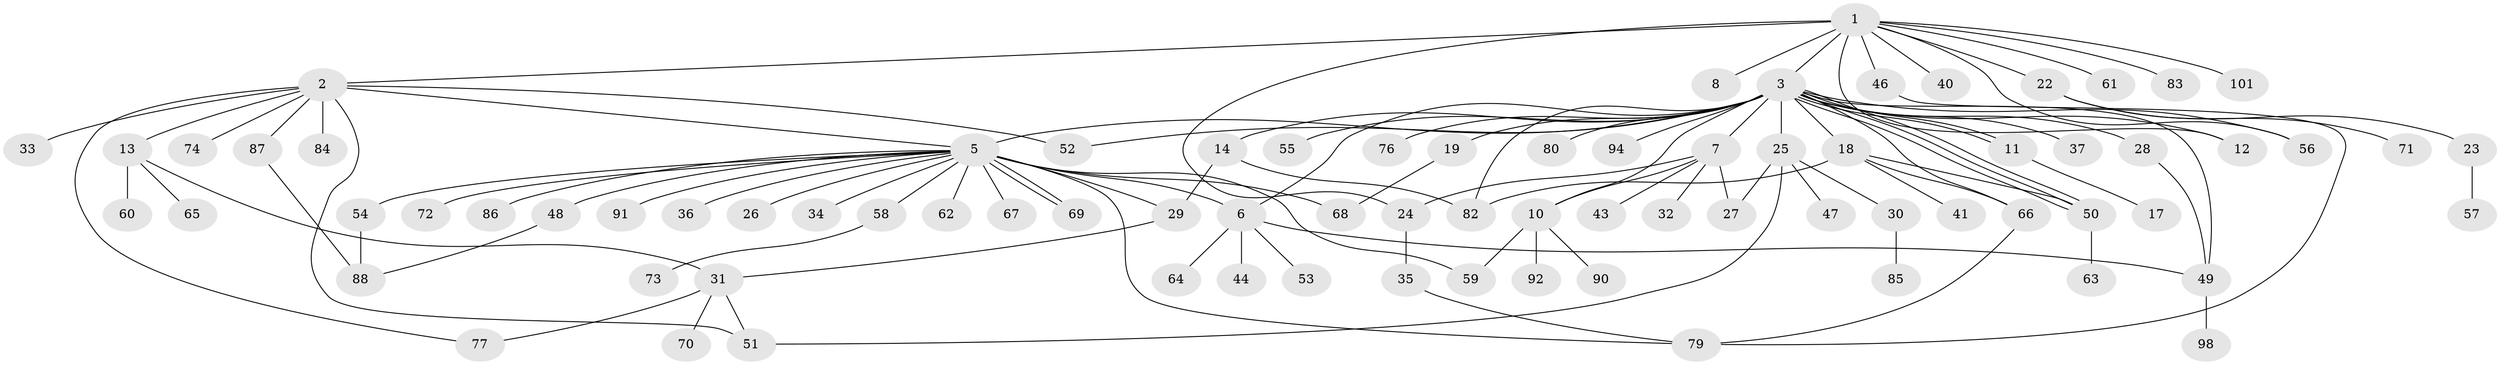 // Generated by graph-tools (version 1.1) at 2025/51/02/27/25 19:51:57]
// undirected, 81 vertices, 110 edges
graph export_dot {
graph [start="1"]
  node [color=gray90,style=filled];
  1 [super="+15"];
  2 [super="+4"];
  3 [super="+20"];
  5 [super="+16"];
  6 [super="+39"];
  7 [super="+9"];
  8;
  10 [super="+45"];
  11 [super="+42"];
  12;
  13 [super="+21"];
  14 [super="+100"];
  17;
  18 [super="+95"];
  19;
  22;
  23;
  24;
  25 [super="+81"];
  26;
  27;
  28 [super="+78"];
  29;
  30;
  31 [super="+38"];
  32;
  33;
  34;
  35;
  36;
  37;
  40;
  41;
  43;
  44;
  46;
  47;
  48;
  49 [super="+93"];
  50;
  51 [super="+89"];
  52;
  53;
  54;
  55;
  56;
  57;
  58;
  59;
  60;
  61;
  62;
  63;
  64;
  65;
  66;
  67;
  68;
  69;
  70 [super="+75"];
  71;
  72;
  73;
  74;
  76;
  77;
  79 [super="+99"];
  80;
  82 [super="+96"];
  83;
  84;
  85;
  86;
  87;
  88 [super="+97"];
  90;
  91;
  92;
  94;
  98;
  101;
  1 -- 2 [weight=2];
  1 -- 3 [weight=2];
  1 -- 8;
  1 -- 22;
  1 -- 24;
  1 -- 40;
  1 -- 83;
  1 -- 101;
  1 -- 12;
  1 -- 46;
  1 -- 56;
  1 -- 61;
  2 -- 33;
  2 -- 51;
  2 -- 52;
  2 -- 74;
  2 -- 77;
  2 -- 84;
  2 -- 5;
  2 -- 87;
  2 -- 13;
  3 -- 5 [weight=2];
  3 -- 6 [weight=2];
  3 -- 7;
  3 -- 10;
  3 -- 11;
  3 -- 11;
  3 -- 12;
  3 -- 14;
  3 -- 18;
  3 -- 19;
  3 -- 25;
  3 -- 28;
  3 -- 37;
  3 -- 49;
  3 -- 50;
  3 -- 50;
  3 -- 50;
  3 -- 52;
  3 -- 56;
  3 -- 66;
  3 -- 76;
  3 -- 80;
  3 -- 94;
  3 -- 55;
  3 -- 82;
  5 -- 48;
  5 -- 67 [weight=2];
  5 -- 69;
  5 -- 69;
  5 -- 72;
  5 -- 68;
  5 -- 79;
  5 -- 86;
  5 -- 26;
  5 -- 91;
  5 -- 29;
  5 -- 34;
  5 -- 36;
  5 -- 54;
  5 -- 58;
  5 -- 59;
  5 -- 62;
  5 -- 6;
  6 -- 64;
  6 -- 49;
  6 -- 53;
  6 -- 44;
  7 -- 27;
  7 -- 32;
  7 -- 24;
  7 -- 10;
  7 -- 43;
  10 -- 59;
  10 -- 90;
  10 -- 92;
  11 -- 17;
  13 -- 31;
  13 -- 60;
  13 -- 65;
  14 -- 29;
  14 -- 82;
  18 -- 41;
  18 -- 66;
  18 -- 82;
  18 -- 50;
  19 -- 68;
  22 -- 23;
  22 -- 71;
  23 -- 57;
  24 -- 35;
  25 -- 27;
  25 -- 30;
  25 -- 47;
  25 -- 51;
  28 -- 49;
  29 -- 31;
  30 -- 85;
  31 -- 51;
  31 -- 77;
  31 -- 70;
  35 -- 79;
  46 -- 79;
  48 -- 88;
  49 -- 98;
  50 -- 63;
  54 -- 88;
  58 -- 73;
  66 -- 79;
  87 -- 88;
}
